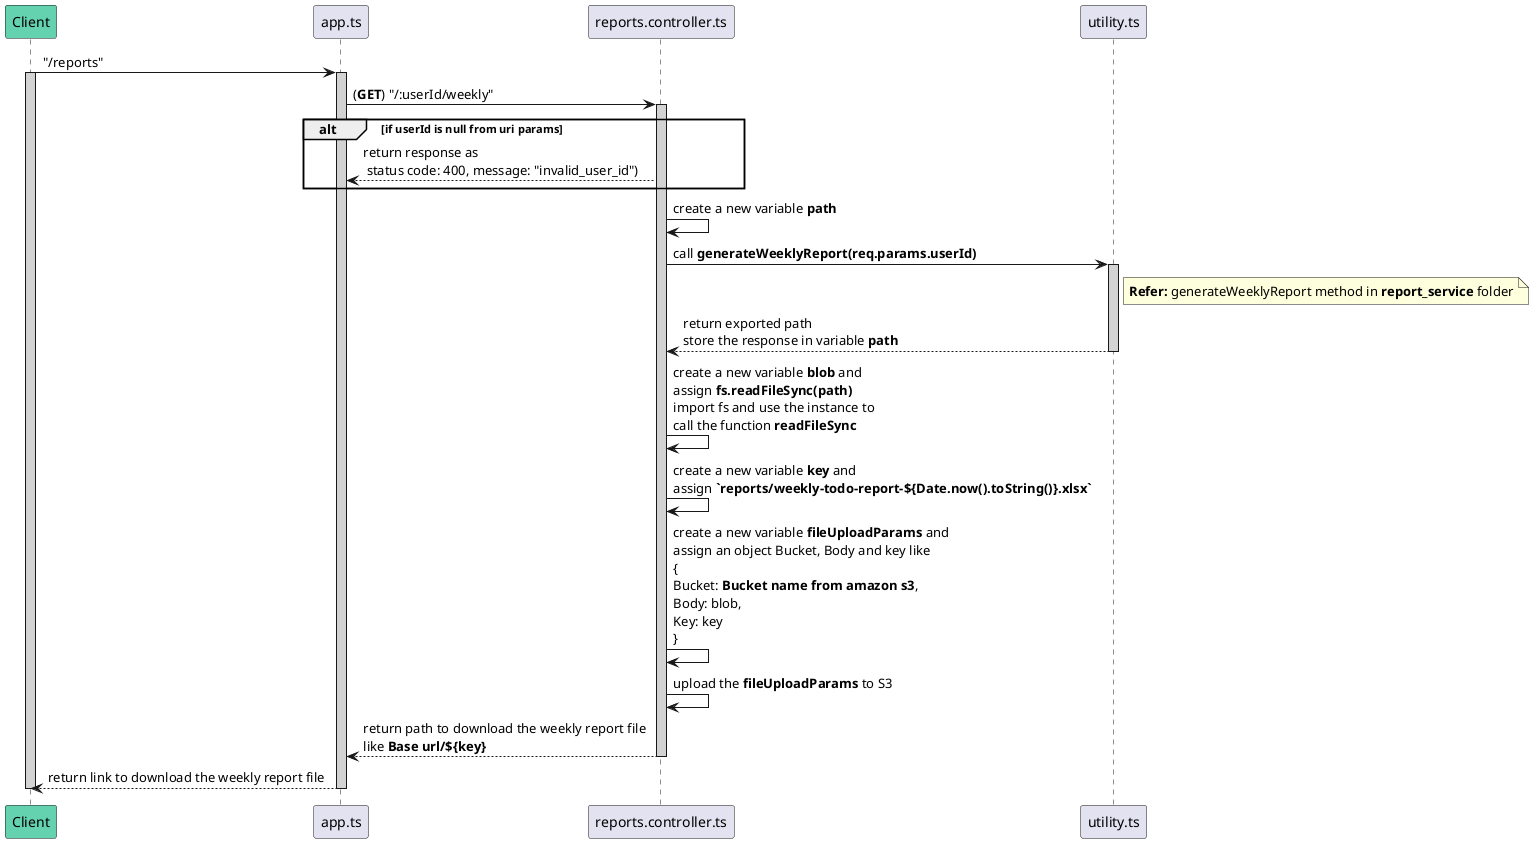 @startuml weeklyReport
participant Client #64D1AF
participant app.ts
participant reports.controller.ts
participant utility.ts

Client -> app.ts : "/reports"
activate Client #D3D3D3
activate app.ts #D3D3D3

app.ts -> reports.controller.ts : (**GET**) "/:userId/weekly"
activate reports.controller.ts #D3D3D3

alt if userId is null from uri params
    app.ts <-- reports.controller.ts : return response as\n status code: 400, message: "invalid_user_id")
end

reports.controller.ts -> reports.controller.ts: create a new variable **path** 
reports.controller.ts -> utility.ts : call **generateWeeklyReport(req.params.userId)**
note right of utility.ts: **Refer:** generateWeeklyReport method in **report_service** folder
activate utility.ts #D3D3D3
utility.ts --> reports.controller.ts: return exported path \nstore the response in variable **path**
deactivate utility.ts #D3D3D3

reports.controller.ts -> reports.controller.ts: create a new variable **blob** and \nassign **fs.readFileSync(path)** \nimport fs and use the instance to \ncall the function **readFileSync**
reports.controller.ts -> reports.controller.ts: create a new variable **key** and \nassign **`reports/weekly-todo-report-${Date.now().toString()}.xlsx`**
reports.controller.ts -> reports.controller.ts: create a new variable **fileUploadParams** and \nassign an object Bucket, Body and key like \n{\nBucket: **Bucket name from amazon s3**, \nBody: blob, \nKey: key\n}
reports.controller.ts -> reports.controller.ts: upload the **fileUploadParams** to S3

reports.controller.ts --> app.ts: return path to download the weekly report file \nlike **Base url/${key}**
deactivate reports.controller.ts

app.ts --> Client: return link to download the weekly report file
deactivate app.ts
deactivate Client
@enduml
